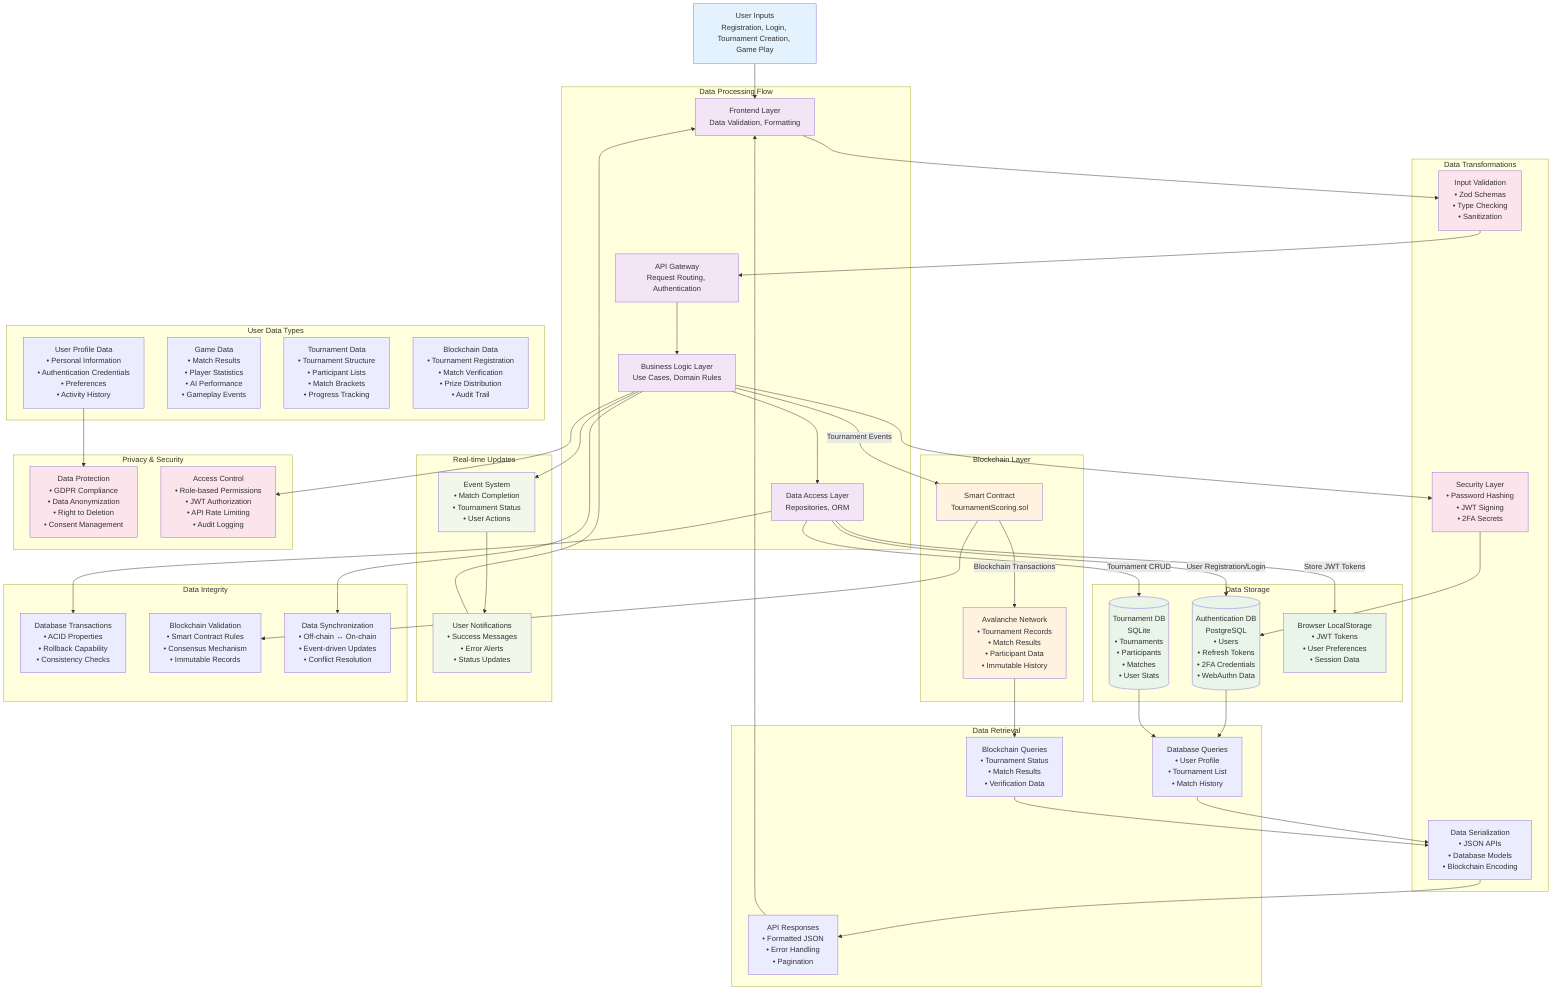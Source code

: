 graph TD
    %% User Inputs
    UserInputs[User Inputs<br/>Registration, Login, Tournament Creation, Game Play]
    
    %% Data Processing Layers
    subgraph "Data Processing Flow"
        Frontend[Frontend Layer<br/>Data Validation, Formatting]
        APIGateway[API Gateway<br/>Request Routing, Authentication]
        BusinessLogic[Business Logic Layer<br/>Use Cases, Domain Rules]
        DataAccess[Data Access Layer<br/>Repositories, ORM]
    end
    
    %% Data Storage
    subgraph "Data Storage"
        AuthDB[(Authentication DB<br/>PostgreSQL<br/>• Users<br/>• Refresh Tokens<br/>• 2FA Credentials<br/>• WebAuthn Data)]
        TournamentDB[(Tournament DB<br/>SQLite<br/>• Tournaments<br/>• Participants<br/>• Matches<br/>• User Stats)]
        LocalStorage[Browser LocalStorage<br/>• JWT Tokens<br/>• User Preferences<br/>• Session Data]
    end
    
    %% Blockchain Storage
    subgraph "Blockchain Layer"
        SmartContract[Smart Contract<br/>TournamentScoring.sol]
        AvalancheChain[Avalanche Network<br/>• Tournament Records<br/>• Match Results<br/>• Participant Data<br/>• Immutable History]
    end
    
    %% Data Transformation Points
    subgraph "Data Transformations"
        Validation[Input Validation<br/>• Zod Schemas<br/>• Type Checking<br/>• Sanitization]
        Serialization[Data Serialization<br/>• JSON APIs<br/>• Database Models<br/>• Blockchain Encoding]
        Encryption[Security Layer<br/>• Password Hashing<br/>• JWT Signing<br/>• 2FA Secrets]
    end
    
    %% User Data Flow
    UserInputs --> Frontend
    Frontend --> Validation
    Validation --> APIGateway
    APIGateway --> BusinessLogic
    BusinessLogic --> DataAccess
    
    %% Authentication Data Flow
    DataAccess -->|User Registration/Login| AuthDB
    DataAccess -->|Store JWT Tokens| LocalStorage
    BusinessLogic --> Encryption
    Encryption --> AuthDB
    
    %% Tournament Data Flow  
    DataAccess -->|Tournament CRUD| TournamentDB
    BusinessLogic -->|Tournament Events| SmartContract
    SmartContract -->|Blockchain Transactions| AvalancheChain
    
    %% Data Retrieval Flow
    subgraph "Data Retrieval"
        DatabaseQuery[Database Queries<br/>• User Profile<br/>• Tournament List<br/>• Match History]
        BlockchainQuery[Blockchain Queries<br/>• Tournament Status<br/>• Match Results<br/>• Verification Data]
        APIResponse[API Responses<br/>• Formatted JSON<br/>• Error Handling<br/>• Pagination]
    end
    
    AuthDB --> DatabaseQuery
    TournamentDB --> DatabaseQuery
    AvalancheChain --> BlockchainQuery
    DatabaseQuery --> Serialization
    BlockchainQuery --> Serialization
    Serialization --> APIResponse
    APIResponse --> Frontend
    
    %% Real-time Data Flow
    subgraph "Real-time Updates"
        EventSystem[Event System<br/>• Match Completion<br/>• Tournament Status<br/>• User Actions]
        Notifications[User Notifications<br/>• Success Messages<br/>• Error Alerts<br/>• Status Updates]
    end
    
    BusinessLogic --> EventSystem
    EventSystem --> Notifications
    Notifications --> Frontend
    
    %% Data Consistency & Integrity
    subgraph "Data Integrity"
        Transactions[Database Transactions<br/>• ACID Properties<br/>• Rollback Capability<br/>• Consistency Checks]
        BlockchainValidation[Blockchain Validation<br/>• Smart Contract Rules<br/>• Consensus Mechanism<br/>• Immutable Records]
        DataSync[Data Synchronization<br/>• Off-chain ↔ On-chain<br/>• Event-driven Updates<br/>• Conflict Resolution]
    end
    
    DataAccess --> Transactions
    SmartContract --> BlockchainValidation
    BusinessLogic --> DataSync
    
    %% Specific Data Types and Flow
    subgraph "User Data Types"
        UserProfile["User Profile Data<br/>• Personal Information<br/>• Authentication Credentials<br/>• Preferences<br/>• Activity History"]
        GameData["Game Data<br/>• Match Results<br/>• Player Statistics<br/>• AI Performance<br/>• Gameplay Events"]
        TournamentData["Tournament Data<br/>• Tournament Structure<br/>• Participant Lists<br/>• Match Brackets<br/>• Progress Tracking"]
        BlockchainData["Blockchain Data<br/>• Tournament Registration<br/>• Match Verification<br/>• Prize Distribution<br/>• Audit Trail"]
    end
    
    %% Data Privacy & Security
    subgraph "Privacy & Security"
        DataProtection["Data Protection<br/>• GDPR Compliance<br/>• Data Anonymization<br/>• Right to Deletion<br/>• Consent Management"]
        AccessControl["Access Control<br/>• Role-based Permissions<br/>• JWT Authorization<br/>• API Rate Limiting<br/>• Audit Logging"]
    end
    
    UserProfile --> DataProtection
    BusinessLogic --> AccessControl
    
    %% Styling
    classDef input fill:#e3f2fd
    classDef processing fill:#f3e5f5
    classDef storage fill:#e8f5e8
    classDef blockchain fill:#fff3e0
    classDef security fill:#fce4ec
    classDef realtime fill:#f1f8e9
    
    class UserInputs input
    class Frontend,APIGateway,BusinessLogic,DataAccess processing
    class AuthDB,TournamentDB,LocalStorage storage
    class SmartContract,AvalancheChain blockchain
    class Validation,Encryption,DataProtection,AccessControl security
    class EventSystem,Notifications realtime